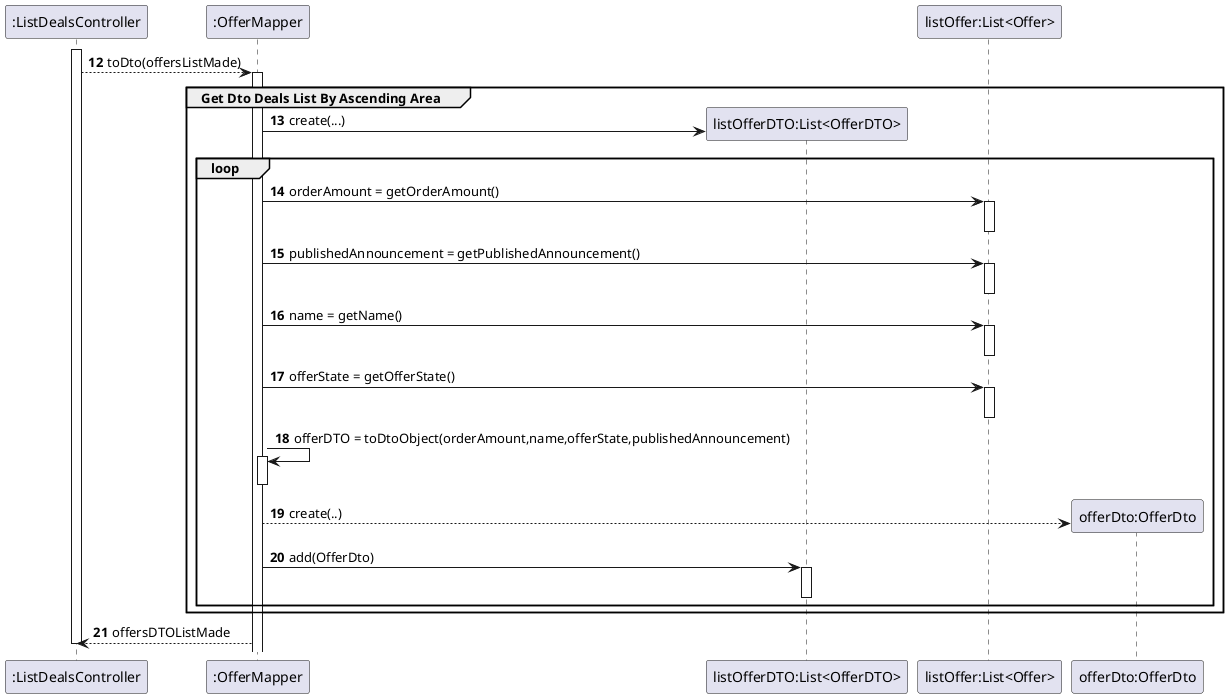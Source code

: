 @startuml
'https://plantuml.com/sequence-diagram

participant ":ListDealsController" as ListDealsController
participant ":OfferMapper" as OfferMapper
participant "listOfferDTO:List<OfferDTO>" as ListOfferDto
participant "listOffer:List<Offer>" as ListOffer
participant "offerDto:OfferDto" as OfferDto

autonumber 12

activate ListDealsController


ListDealsController --> OfferMapper : toDto(offersListMade)
                activate OfferMapper
Group Get Dto Deals List By Ascending Area


                OfferMapper -> ListOfferDto** : create(...)
loop
                OfferMapper -> ListOffer : orderAmount = getOrderAmount()
                activate ListOffer
                deactivate ListOffer

                OfferMapper -> ListOffer : publishedAnnouncement = getPublishedAnnouncement()
                activate ListOffer
                deactivate ListOffer

                 OfferMapper -> ListOffer : name = getName()
                 activate ListOffer
                 deactivate ListOffer

                 OfferMapper -> ListOffer: offerState = getOfferState()
                 activate ListOffer
                 deactivate ListOffer

                 OfferMapper -> OfferMapper: offerDTO = toDtoObject(orderAmount,name,offerState,publishedAnnouncement)
                 activate OfferMapper
                 deactivate OfferMapper

                 OfferMapper --> OfferDto**: create(..)

                 OfferMapper -> ListOfferDto: add(OfferDto)
                 activate ListOfferDto
                 deactivate ListOfferDto
      end
end
               OfferMapper --> ListDealsController: offersDTOListMade
            deactivate ListDealsController


@enduml